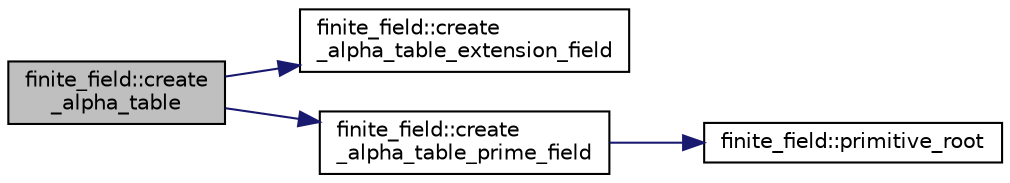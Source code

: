 digraph "finite_field::create_alpha_table"
{
  edge [fontname="Helvetica",fontsize="10",labelfontname="Helvetica",labelfontsize="10"];
  node [fontname="Helvetica",fontsize="10",shape=record];
  rankdir="LR";
  Node2417 [label="finite_field::create\l_alpha_table",height=0.2,width=0.4,color="black", fillcolor="grey75", style="filled", fontcolor="black"];
  Node2417 -> Node2418 [color="midnightblue",fontsize="10",style="solid",fontname="Helvetica"];
  Node2418 [label="finite_field::create\l_alpha_table_extension_field",height=0.2,width=0.4,color="black", fillcolor="white", style="filled",URL="$df/d5a/classfinite__field.html#ac7dea38ff2bb99e41863832e4a468947"];
  Node2417 -> Node2419 [color="midnightblue",fontsize="10",style="solid",fontname="Helvetica"];
  Node2419 [label="finite_field::create\l_alpha_table_prime_field",height=0.2,width=0.4,color="black", fillcolor="white", style="filled",URL="$df/d5a/classfinite__field.html#a467585ef59e1cbd89735e517457fbedc"];
  Node2419 -> Node2420 [color="midnightblue",fontsize="10",style="solid",fontname="Helvetica"];
  Node2420 [label="finite_field::primitive_root",height=0.2,width=0.4,color="black", fillcolor="white", style="filled",URL="$df/d5a/classfinite__field.html#a3ba0fb241fc4114b1e710f8a1f9c43f1"];
}
